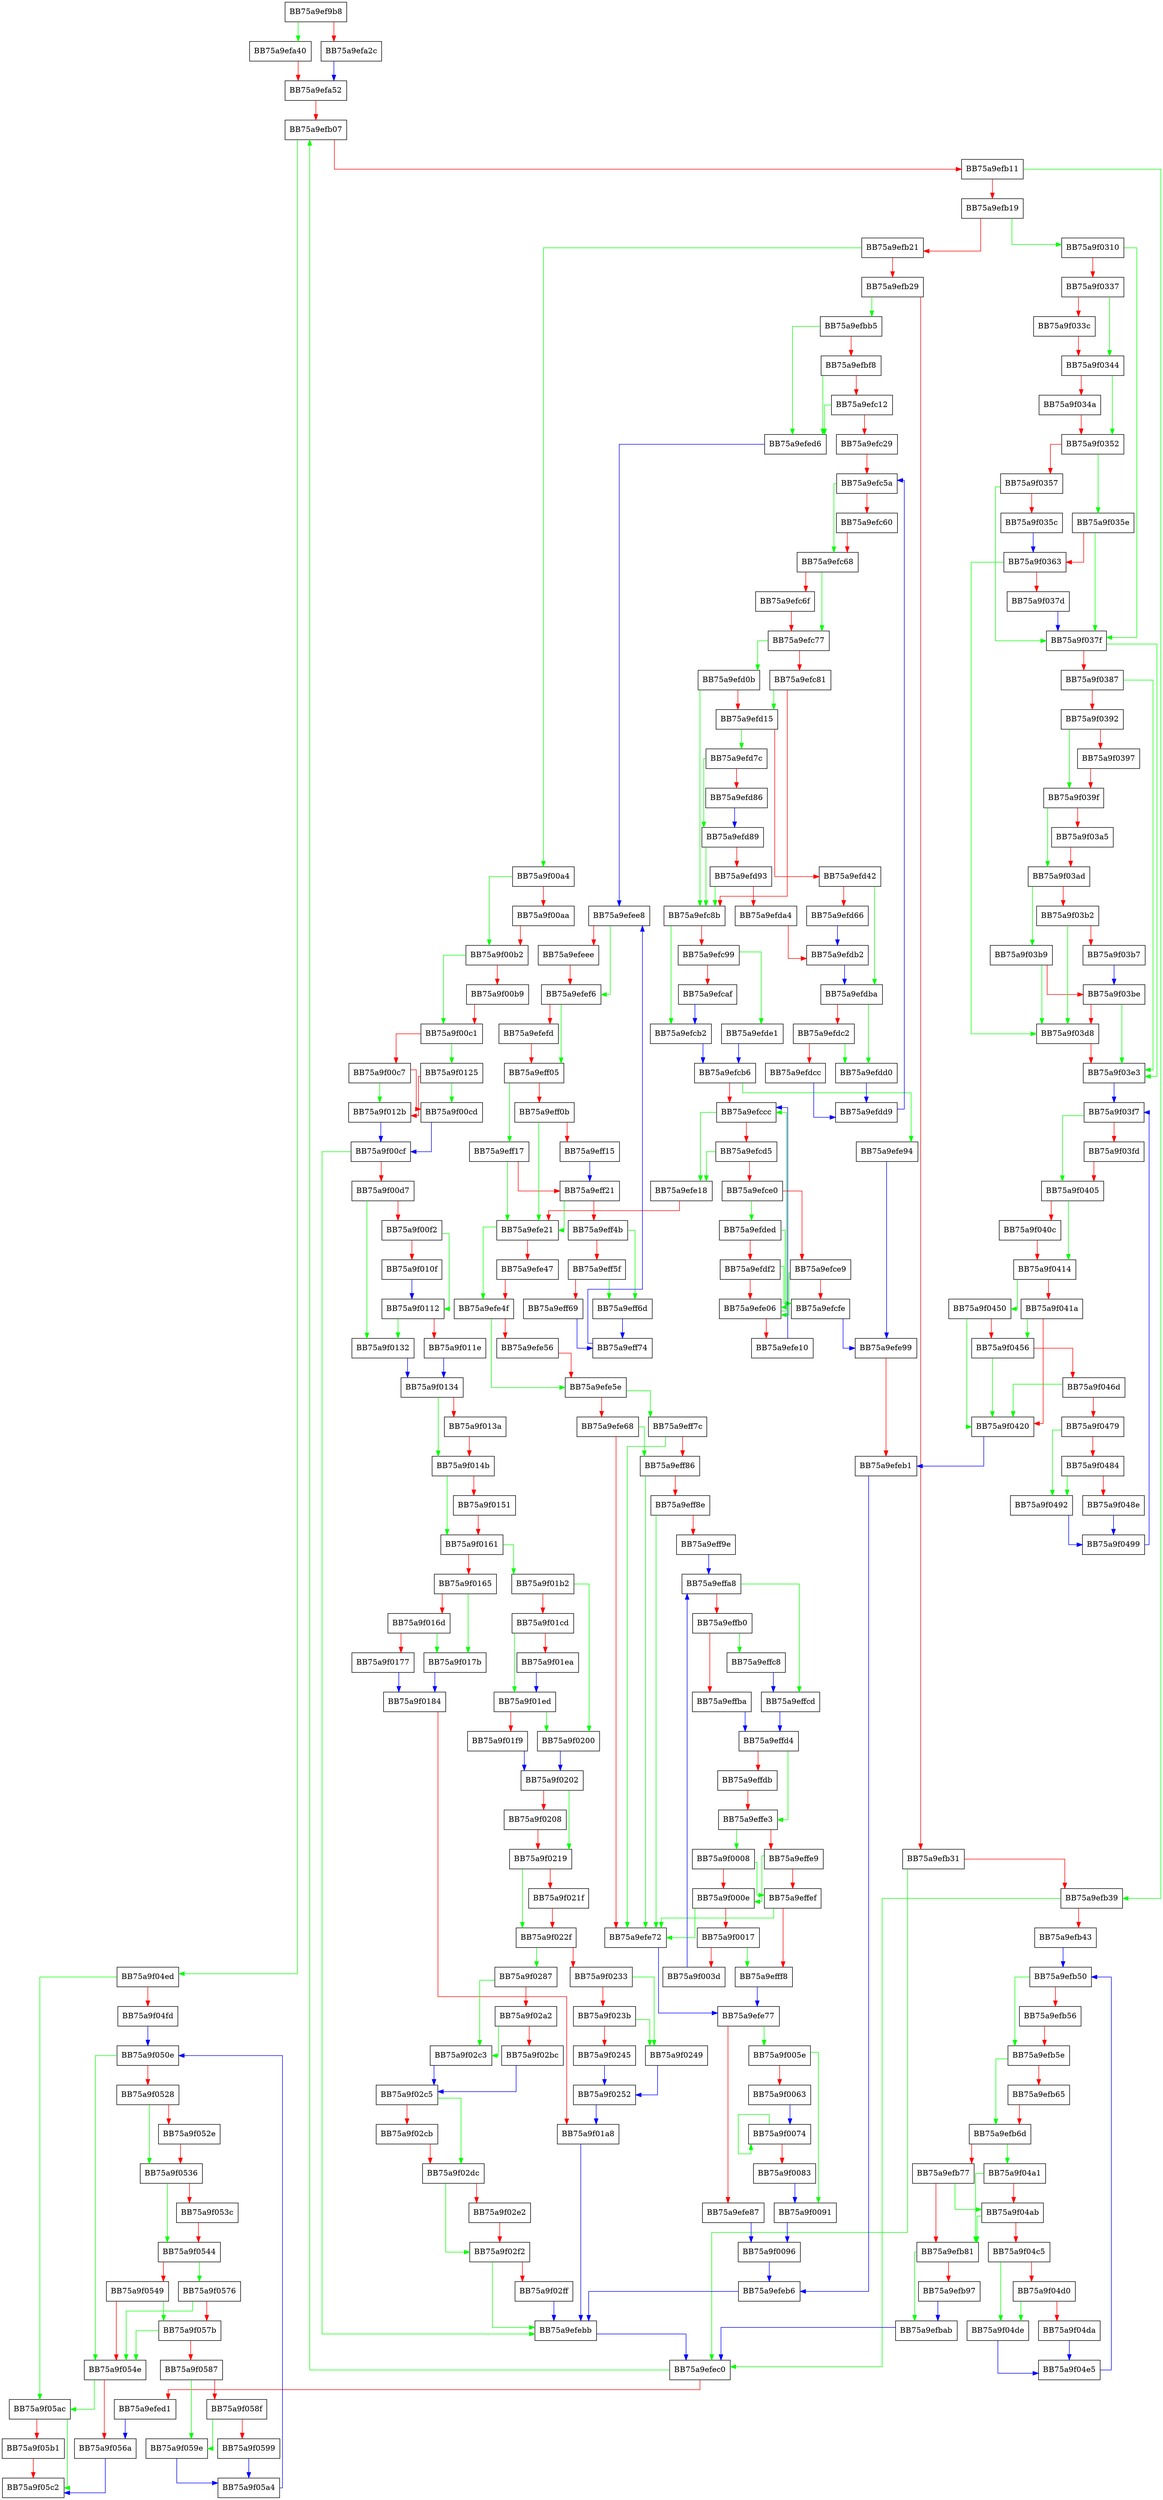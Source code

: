 digraph _Getmfld {
  node [shape="box"];
  graph [splines=ortho];
  BB75a9ef9b8 -> BB75a9efa40 [color="green"];
  BB75a9ef9b8 -> BB75a9efa2c [color="red"];
  BB75a9efa2c -> BB75a9efa52 [color="blue"];
  BB75a9efa40 -> BB75a9efa52 [color="red"];
  BB75a9efa52 -> BB75a9efb07 [color="red"];
  BB75a9efb07 -> BB75a9f04ed [color="green"];
  BB75a9efb07 -> BB75a9efb11 [color="red"];
  BB75a9efb11 -> BB75a9efb39 [color="green"];
  BB75a9efb11 -> BB75a9efb19 [color="red"];
  BB75a9efb19 -> BB75a9f0310 [color="green"];
  BB75a9efb19 -> BB75a9efb21 [color="red"];
  BB75a9efb21 -> BB75a9f00a4 [color="green"];
  BB75a9efb21 -> BB75a9efb29 [color="red"];
  BB75a9efb29 -> BB75a9efbb5 [color="green"];
  BB75a9efb29 -> BB75a9efb31 [color="red"];
  BB75a9efb31 -> BB75a9efec0 [color="green"];
  BB75a9efb31 -> BB75a9efb39 [color="red"];
  BB75a9efb39 -> BB75a9efec0 [color="green"];
  BB75a9efb39 -> BB75a9efb43 [color="red"];
  BB75a9efb43 -> BB75a9efb50 [color="blue"];
  BB75a9efb50 -> BB75a9efb5e [color="green"];
  BB75a9efb50 -> BB75a9efb56 [color="red"];
  BB75a9efb56 -> BB75a9efb5e [color="red"];
  BB75a9efb5e -> BB75a9efb6d [color="green"];
  BB75a9efb5e -> BB75a9efb65 [color="red"];
  BB75a9efb65 -> BB75a9efb6d [color="red"];
  BB75a9efb6d -> BB75a9f04a1 [color="green"];
  BB75a9efb6d -> BB75a9efb77 [color="red"];
  BB75a9efb77 -> BB75a9f04ab [color="green"];
  BB75a9efb77 -> BB75a9efb81 [color="red"];
  BB75a9efb81 -> BB75a9efbab [color="green"];
  BB75a9efb81 -> BB75a9efb97 [color="red"];
  BB75a9efb97 -> BB75a9efbab [color="blue"];
  BB75a9efbab -> BB75a9efec0 [color="blue"];
  BB75a9efbb5 -> BB75a9efed6 [color="green"];
  BB75a9efbb5 -> BB75a9efbf8 [color="red"];
  BB75a9efbf8 -> BB75a9efed6 [color="green"];
  BB75a9efbf8 -> BB75a9efc12 [color="red"];
  BB75a9efc12 -> BB75a9efed6 [color="green"];
  BB75a9efc12 -> BB75a9efc29 [color="red"];
  BB75a9efc29 -> BB75a9efc5a [color="red"];
  BB75a9efc5a -> BB75a9efc68 [color="green"];
  BB75a9efc5a -> BB75a9efc60 [color="red"];
  BB75a9efc60 -> BB75a9efc68 [color="red"];
  BB75a9efc68 -> BB75a9efc77 [color="green"];
  BB75a9efc68 -> BB75a9efc6f [color="red"];
  BB75a9efc6f -> BB75a9efc77 [color="red"];
  BB75a9efc77 -> BB75a9efd0b [color="green"];
  BB75a9efc77 -> BB75a9efc81 [color="red"];
  BB75a9efc81 -> BB75a9efd15 [color="green"];
  BB75a9efc81 -> BB75a9efc8b [color="red"];
  BB75a9efc8b -> BB75a9efcb2 [color="green"];
  BB75a9efc8b -> BB75a9efc99 [color="red"];
  BB75a9efc99 -> BB75a9efde1 [color="green"];
  BB75a9efc99 -> BB75a9efcaf [color="red"];
  BB75a9efcaf -> BB75a9efcb2 [color="blue"];
  BB75a9efcb2 -> BB75a9efcb6 [color="blue"];
  BB75a9efcb6 -> BB75a9efe94 [color="green"];
  BB75a9efcb6 -> BB75a9efccc [color="red"];
  BB75a9efccc -> BB75a9efe18 [color="green"];
  BB75a9efccc -> BB75a9efcd5 [color="red"];
  BB75a9efcd5 -> BB75a9efe18 [color="green"];
  BB75a9efcd5 -> BB75a9efce0 [color="red"];
  BB75a9efce0 -> BB75a9efded [color="green"];
  BB75a9efce0 -> BB75a9efce9 [color="red"];
  BB75a9efce9 -> BB75a9efe06 [color="green"];
  BB75a9efce9 -> BB75a9efcfe [color="red"];
  BB75a9efcfe -> BB75a9efe99 [color="blue"];
  BB75a9efd0b -> BB75a9efc8b [color="green"];
  BB75a9efd0b -> BB75a9efd15 [color="red"];
  BB75a9efd15 -> BB75a9efd7c [color="green"];
  BB75a9efd15 -> BB75a9efd42 [color="red"];
  BB75a9efd42 -> BB75a9efdba [color="green"];
  BB75a9efd42 -> BB75a9efd66 [color="red"];
  BB75a9efd66 -> BB75a9efdb2 [color="blue"];
  BB75a9efd7c -> BB75a9efd89 [color="green"];
  BB75a9efd7c -> BB75a9efd86 [color="red"];
  BB75a9efd86 -> BB75a9efd89 [color="blue"];
  BB75a9efd89 -> BB75a9efc8b [color="green"];
  BB75a9efd89 -> BB75a9efd93 [color="red"];
  BB75a9efd93 -> BB75a9efc8b [color="green"];
  BB75a9efd93 -> BB75a9efda4 [color="red"];
  BB75a9efda4 -> BB75a9efdb2 [color="red"];
  BB75a9efdb2 -> BB75a9efdba [color="blue"];
  BB75a9efdba -> BB75a9efdd0 [color="green"];
  BB75a9efdba -> BB75a9efdc2 [color="red"];
  BB75a9efdc2 -> BB75a9efdd0 [color="green"];
  BB75a9efdc2 -> BB75a9efdcc [color="red"];
  BB75a9efdcc -> BB75a9efdd9 [color="blue"];
  BB75a9efdd0 -> BB75a9efdd9 [color="blue"];
  BB75a9efdd9 -> BB75a9efc5a [color="blue"];
  BB75a9efde1 -> BB75a9efcb6 [color="blue"];
  BB75a9efded -> BB75a9efe06 [color="green"];
  BB75a9efded -> BB75a9efdf2 [color="red"];
  BB75a9efdf2 -> BB75a9efcfe [color="green"];
  BB75a9efdf2 -> BB75a9efe06 [color="red"];
  BB75a9efe06 -> BB75a9efccc [color="green"];
  BB75a9efe06 -> BB75a9efe10 [color="red"];
  BB75a9efe10 -> BB75a9efccc [color="blue"];
  BB75a9efe18 -> BB75a9efe21 [color="red"];
  BB75a9efe21 -> BB75a9efe4f [color="green"];
  BB75a9efe21 -> BB75a9efe47 [color="red"];
  BB75a9efe47 -> BB75a9efe4f [color="red"];
  BB75a9efe4f -> BB75a9efe5e [color="green"];
  BB75a9efe4f -> BB75a9efe56 [color="red"];
  BB75a9efe56 -> BB75a9efe5e [color="red"];
  BB75a9efe5e -> BB75a9eff7c [color="green"];
  BB75a9efe5e -> BB75a9efe68 [color="red"];
  BB75a9efe68 -> BB75a9eff86 [color="green"];
  BB75a9efe68 -> BB75a9efe72 [color="red"];
  BB75a9efe72 -> BB75a9efe77 [color="blue"];
  BB75a9efe77 -> BB75a9f005e [color="green"];
  BB75a9efe77 -> BB75a9efe87 [color="red"];
  BB75a9efe87 -> BB75a9f0096 [color="blue"];
  BB75a9efe94 -> BB75a9efe99 [color="blue"];
  BB75a9efe99 -> BB75a9efeb1 [color="red"];
  BB75a9efeb1 -> BB75a9efeb6 [color="blue"];
  BB75a9efeb6 -> BB75a9efebb [color="blue"];
  BB75a9efebb -> BB75a9efec0 [color="blue"];
  BB75a9efec0 -> BB75a9efb07 [color="green"];
  BB75a9efec0 -> BB75a9efed1 [color="red"];
  BB75a9efed1 -> BB75a9f056a [color="blue"];
  BB75a9efed6 -> BB75a9efee8 [color="blue"];
  BB75a9efee8 -> BB75a9efef6 [color="green"];
  BB75a9efee8 -> BB75a9efeee [color="red"];
  BB75a9efeee -> BB75a9efef6 [color="red"];
  BB75a9efef6 -> BB75a9eff05 [color="green"];
  BB75a9efef6 -> BB75a9efefd [color="red"];
  BB75a9efefd -> BB75a9eff05 [color="red"];
  BB75a9eff05 -> BB75a9eff17 [color="green"];
  BB75a9eff05 -> BB75a9eff0b [color="red"];
  BB75a9eff0b -> BB75a9efe21 [color="green"];
  BB75a9eff0b -> BB75a9eff15 [color="red"];
  BB75a9eff15 -> BB75a9eff21 [color="blue"];
  BB75a9eff17 -> BB75a9efe21 [color="green"];
  BB75a9eff17 -> BB75a9eff21 [color="red"];
  BB75a9eff21 -> BB75a9efe21 [color="green"];
  BB75a9eff21 -> BB75a9eff4b [color="red"];
  BB75a9eff4b -> BB75a9eff6d [color="green"];
  BB75a9eff4b -> BB75a9eff5f [color="red"];
  BB75a9eff5f -> BB75a9eff6d [color="green"];
  BB75a9eff5f -> BB75a9eff69 [color="red"];
  BB75a9eff69 -> BB75a9eff74 [color="blue"];
  BB75a9eff6d -> BB75a9eff74 [color="blue"];
  BB75a9eff74 -> BB75a9efee8 [color="blue"];
  BB75a9eff7c -> BB75a9efe72 [color="green"];
  BB75a9eff7c -> BB75a9eff86 [color="red"];
  BB75a9eff86 -> BB75a9efe72 [color="green"];
  BB75a9eff86 -> BB75a9eff8e [color="red"];
  BB75a9eff8e -> BB75a9efe72 [color="green"];
  BB75a9eff8e -> BB75a9eff9e [color="red"];
  BB75a9eff9e -> BB75a9effa8 [color="blue"];
  BB75a9effa8 -> BB75a9effcd [color="green"];
  BB75a9effa8 -> BB75a9effb0 [color="red"];
  BB75a9effb0 -> BB75a9effc8 [color="green"];
  BB75a9effb0 -> BB75a9effba [color="red"];
  BB75a9effba -> BB75a9effd4 [color="blue"];
  BB75a9effc8 -> BB75a9effcd [color="blue"];
  BB75a9effcd -> BB75a9effd4 [color="blue"];
  BB75a9effd4 -> BB75a9effe3 [color="green"];
  BB75a9effd4 -> BB75a9effdb [color="red"];
  BB75a9effdb -> BB75a9effe3 [color="red"];
  BB75a9effe3 -> BB75a9f0008 [color="green"];
  BB75a9effe3 -> BB75a9effe9 [color="red"];
  BB75a9effe9 -> BB75a9f000e [color="green"];
  BB75a9effe9 -> BB75a9effef [color="red"];
  BB75a9effef -> BB75a9efe72 [color="green"];
  BB75a9effef -> BB75a9efff8 [color="red"];
  BB75a9efff8 -> BB75a9efe77 [color="blue"];
  BB75a9f0008 -> BB75a9effef [color="green"];
  BB75a9f0008 -> BB75a9f000e [color="red"];
  BB75a9f000e -> BB75a9efe72 [color="green"];
  BB75a9f000e -> BB75a9f0017 [color="red"];
  BB75a9f0017 -> BB75a9efff8 [color="green"];
  BB75a9f0017 -> BB75a9f003d [color="red"];
  BB75a9f003d -> BB75a9effa8 [color="blue"];
  BB75a9f005e -> BB75a9f0091 [color="green"];
  BB75a9f005e -> BB75a9f0063 [color="red"];
  BB75a9f0063 -> BB75a9f0074 [color="blue"];
  BB75a9f0074 -> BB75a9f0074 [color="green"];
  BB75a9f0074 -> BB75a9f0083 [color="red"];
  BB75a9f0083 -> BB75a9f0091 [color="blue"];
  BB75a9f0091 -> BB75a9f0096 [color="blue"];
  BB75a9f0096 -> BB75a9efeb6 [color="blue"];
  BB75a9f00a4 -> BB75a9f00b2 [color="green"];
  BB75a9f00a4 -> BB75a9f00aa [color="red"];
  BB75a9f00aa -> BB75a9f00b2 [color="red"];
  BB75a9f00b2 -> BB75a9f00c1 [color="green"];
  BB75a9f00b2 -> BB75a9f00b9 [color="red"];
  BB75a9f00b9 -> BB75a9f00c1 [color="red"];
  BB75a9f00c1 -> BB75a9f0125 [color="green"];
  BB75a9f00c1 -> BB75a9f00c7 [color="red"];
  BB75a9f00c7 -> BB75a9f012b [color="green"];
  BB75a9f00c7 -> BB75a9f00cd [color="red"];
  BB75a9f00cd -> BB75a9f00cf [color="blue"];
  BB75a9f00cf -> BB75a9efebb [color="green"];
  BB75a9f00cf -> BB75a9f00d7 [color="red"];
  BB75a9f00d7 -> BB75a9f0132 [color="green"];
  BB75a9f00d7 -> BB75a9f00f2 [color="red"];
  BB75a9f00f2 -> BB75a9f0112 [color="green"];
  BB75a9f00f2 -> BB75a9f010f [color="red"];
  BB75a9f010f -> BB75a9f0112 [color="blue"];
  BB75a9f0112 -> BB75a9f0132 [color="green"];
  BB75a9f0112 -> BB75a9f011e [color="red"];
  BB75a9f011e -> BB75a9f0134 [color="blue"];
  BB75a9f0125 -> BB75a9f00cd [color="green"];
  BB75a9f0125 -> BB75a9f012b [color="red"];
  BB75a9f012b -> BB75a9f00cf [color="blue"];
  BB75a9f0132 -> BB75a9f0134 [color="blue"];
  BB75a9f0134 -> BB75a9f014b [color="green"];
  BB75a9f0134 -> BB75a9f013a [color="red"];
  BB75a9f013a -> BB75a9f014b [color="red"];
  BB75a9f014b -> BB75a9f0161 [color="green"];
  BB75a9f014b -> BB75a9f0151 [color="red"];
  BB75a9f0151 -> BB75a9f0161 [color="red"];
  BB75a9f0161 -> BB75a9f01b2 [color="green"];
  BB75a9f0161 -> BB75a9f0165 [color="red"];
  BB75a9f0165 -> BB75a9f017b [color="green"];
  BB75a9f0165 -> BB75a9f016d [color="red"];
  BB75a9f016d -> BB75a9f017b [color="green"];
  BB75a9f016d -> BB75a9f0177 [color="red"];
  BB75a9f0177 -> BB75a9f0184 [color="blue"];
  BB75a9f017b -> BB75a9f0184 [color="blue"];
  BB75a9f0184 -> BB75a9f01a8 [color="red"];
  BB75a9f01a8 -> BB75a9efebb [color="blue"];
  BB75a9f01b2 -> BB75a9f0200 [color="green"];
  BB75a9f01b2 -> BB75a9f01cd [color="red"];
  BB75a9f01cd -> BB75a9f01ed [color="green"];
  BB75a9f01cd -> BB75a9f01ea [color="red"];
  BB75a9f01ea -> BB75a9f01ed [color="blue"];
  BB75a9f01ed -> BB75a9f0200 [color="green"];
  BB75a9f01ed -> BB75a9f01f9 [color="red"];
  BB75a9f01f9 -> BB75a9f0202 [color="blue"];
  BB75a9f0200 -> BB75a9f0202 [color="blue"];
  BB75a9f0202 -> BB75a9f0219 [color="green"];
  BB75a9f0202 -> BB75a9f0208 [color="red"];
  BB75a9f0208 -> BB75a9f0219 [color="red"];
  BB75a9f0219 -> BB75a9f022f [color="green"];
  BB75a9f0219 -> BB75a9f021f [color="red"];
  BB75a9f021f -> BB75a9f022f [color="red"];
  BB75a9f022f -> BB75a9f0287 [color="green"];
  BB75a9f022f -> BB75a9f0233 [color="red"];
  BB75a9f0233 -> BB75a9f0249 [color="green"];
  BB75a9f0233 -> BB75a9f023b [color="red"];
  BB75a9f023b -> BB75a9f0249 [color="green"];
  BB75a9f023b -> BB75a9f0245 [color="red"];
  BB75a9f0245 -> BB75a9f0252 [color="blue"];
  BB75a9f0249 -> BB75a9f0252 [color="blue"];
  BB75a9f0252 -> BB75a9f01a8 [color="blue"];
  BB75a9f0287 -> BB75a9f02c3 [color="green"];
  BB75a9f0287 -> BB75a9f02a2 [color="red"];
  BB75a9f02a2 -> BB75a9f02c3 [color="green"];
  BB75a9f02a2 -> BB75a9f02bc [color="red"];
  BB75a9f02bc -> BB75a9f02c5 [color="blue"];
  BB75a9f02c3 -> BB75a9f02c5 [color="blue"];
  BB75a9f02c5 -> BB75a9f02dc [color="green"];
  BB75a9f02c5 -> BB75a9f02cb [color="red"];
  BB75a9f02cb -> BB75a9f02dc [color="red"];
  BB75a9f02dc -> BB75a9f02f2 [color="green"];
  BB75a9f02dc -> BB75a9f02e2 [color="red"];
  BB75a9f02e2 -> BB75a9f02f2 [color="red"];
  BB75a9f02f2 -> BB75a9efebb [color="green"];
  BB75a9f02f2 -> BB75a9f02ff [color="red"];
  BB75a9f02ff -> BB75a9efebb [color="blue"];
  BB75a9f0310 -> BB75a9f037f [color="green"];
  BB75a9f0310 -> BB75a9f0337 [color="red"];
  BB75a9f0337 -> BB75a9f0344 [color="green"];
  BB75a9f0337 -> BB75a9f033c [color="red"];
  BB75a9f033c -> BB75a9f0344 [color="red"];
  BB75a9f0344 -> BB75a9f0352 [color="green"];
  BB75a9f0344 -> BB75a9f034a [color="red"];
  BB75a9f034a -> BB75a9f0352 [color="red"];
  BB75a9f0352 -> BB75a9f035e [color="green"];
  BB75a9f0352 -> BB75a9f0357 [color="red"];
  BB75a9f0357 -> BB75a9f037f [color="green"];
  BB75a9f0357 -> BB75a9f035c [color="red"];
  BB75a9f035c -> BB75a9f0363 [color="blue"];
  BB75a9f035e -> BB75a9f037f [color="green"];
  BB75a9f035e -> BB75a9f0363 [color="red"];
  BB75a9f0363 -> BB75a9f03d8 [color="green"];
  BB75a9f0363 -> BB75a9f037d [color="red"];
  BB75a9f037d -> BB75a9f037f [color="blue"];
  BB75a9f037f -> BB75a9f03e3 [color="green"];
  BB75a9f037f -> BB75a9f0387 [color="red"];
  BB75a9f0387 -> BB75a9f03e3 [color="green"];
  BB75a9f0387 -> BB75a9f0392 [color="red"];
  BB75a9f0392 -> BB75a9f039f [color="green"];
  BB75a9f0392 -> BB75a9f0397 [color="red"];
  BB75a9f0397 -> BB75a9f039f [color="red"];
  BB75a9f039f -> BB75a9f03ad [color="green"];
  BB75a9f039f -> BB75a9f03a5 [color="red"];
  BB75a9f03a5 -> BB75a9f03ad [color="red"];
  BB75a9f03ad -> BB75a9f03b9 [color="green"];
  BB75a9f03ad -> BB75a9f03b2 [color="red"];
  BB75a9f03b2 -> BB75a9f03d8 [color="green"];
  BB75a9f03b2 -> BB75a9f03b7 [color="red"];
  BB75a9f03b7 -> BB75a9f03be [color="blue"];
  BB75a9f03b9 -> BB75a9f03d8 [color="green"];
  BB75a9f03b9 -> BB75a9f03be [color="red"];
  BB75a9f03be -> BB75a9f03e3 [color="green"];
  BB75a9f03be -> BB75a9f03d8 [color="red"];
  BB75a9f03d8 -> BB75a9f03e3 [color="red"];
  BB75a9f03e3 -> BB75a9f03f7 [color="blue"];
  BB75a9f03f7 -> BB75a9f0405 [color="green"];
  BB75a9f03f7 -> BB75a9f03fd [color="red"];
  BB75a9f03fd -> BB75a9f0405 [color="red"];
  BB75a9f0405 -> BB75a9f0414 [color="green"];
  BB75a9f0405 -> BB75a9f040c [color="red"];
  BB75a9f040c -> BB75a9f0414 [color="red"];
  BB75a9f0414 -> BB75a9f0450 [color="green"];
  BB75a9f0414 -> BB75a9f041a [color="red"];
  BB75a9f041a -> BB75a9f0456 [color="green"];
  BB75a9f041a -> BB75a9f0420 [color="red"];
  BB75a9f0420 -> BB75a9efeb1 [color="blue"];
  BB75a9f0450 -> BB75a9f0420 [color="green"];
  BB75a9f0450 -> BB75a9f0456 [color="red"];
  BB75a9f0456 -> BB75a9f0420 [color="green"];
  BB75a9f0456 -> BB75a9f046d [color="red"];
  BB75a9f046d -> BB75a9f0420 [color="green"];
  BB75a9f046d -> BB75a9f0479 [color="red"];
  BB75a9f0479 -> BB75a9f0492 [color="green"];
  BB75a9f0479 -> BB75a9f0484 [color="red"];
  BB75a9f0484 -> BB75a9f0492 [color="green"];
  BB75a9f0484 -> BB75a9f048e [color="red"];
  BB75a9f048e -> BB75a9f0499 [color="blue"];
  BB75a9f0492 -> BB75a9f0499 [color="blue"];
  BB75a9f0499 -> BB75a9f03f7 [color="blue"];
  BB75a9f04a1 -> BB75a9efb81 [color="green"];
  BB75a9f04a1 -> BB75a9f04ab [color="red"];
  BB75a9f04ab -> BB75a9efb81 [color="green"];
  BB75a9f04ab -> BB75a9f04c5 [color="red"];
  BB75a9f04c5 -> BB75a9f04de [color="green"];
  BB75a9f04c5 -> BB75a9f04d0 [color="red"];
  BB75a9f04d0 -> BB75a9f04de [color="green"];
  BB75a9f04d0 -> BB75a9f04da [color="red"];
  BB75a9f04da -> BB75a9f04e5 [color="blue"];
  BB75a9f04de -> BB75a9f04e5 [color="blue"];
  BB75a9f04e5 -> BB75a9efb50 [color="blue"];
  BB75a9f04ed -> BB75a9f05ac [color="green"];
  BB75a9f04ed -> BB75a9f04fd [color="red"];
  BB75a9f04fd -> BB75a9f050e [color="blue"];
  BB75a9f050e -> BB75a9f054e [color="green"];
  BB75a9f050e -> BB75a9f0528 [color="red"];
  BB75a9f0528 -> BB75a9f0536 [color="green"];
  BB75a9f0528 -> BB75a9f052e [color="red"];
  BB75a9f052e -> BB75a9f0536 [color="red"];
  BB75a9f0536 -> BB75a9f0544 [color="green"];
  BB75a9f0536 -> BB75a9f053c [color="red"];
  BB75a9f053c -> BB75a9f0544 [color="red"];
  BB75a9f0544 -> BB75a9f0576 [color="green"];
  BB75a9f0544 -> BB75a9f0549 [color="red"];
  BB75a9f0549 -> BB75a9f057b [color="green"];
  BB75a9f0549 -> BB75a9f054e [color="red"];
  BB75a9f054e -> BB75a9f05ac [color="green"];
  BB75a9f054e -> BB75a9f056a [color="red"];
  BB75a9f056a -> BB75a9f05c2 [color="blue"];
  BB75a9f0576 -> BB75a9f054e [color="green"];
  BB75a9f0576 -> BB75a9f057b [color="red"];
  BB75a9f057b -> BB75a9f054e [color="green"];
  BB75a9f057b -> BB75a9f0587 [color="red"];
  BB75a9f0587 -> BB75a9f059e [color="green"];
  BB75a9f0587 -> BB75a9f058f [color="red"];
  BB75a9f058f -> BB75a9f059e [color="green"];
  BB75a9f058f -> BB75a9f0599 [color="red"];
  BB75a9f0599 -> BB75a9f05a4 [color="blue"];
  BB75a9f059e -> BB75a9f05a4 [color="blue"];
  BB75a9f05a4 -> BB75a9f050e [color="blue"];
  BB75a9f05ac -> BB75a9f05c2 [color="green"];
  BB75a9f05ac -> BB75a9f05b1 [color="red"];
  BB75a9f05b1 -> BB75a9f05c2 [color="red"];
}